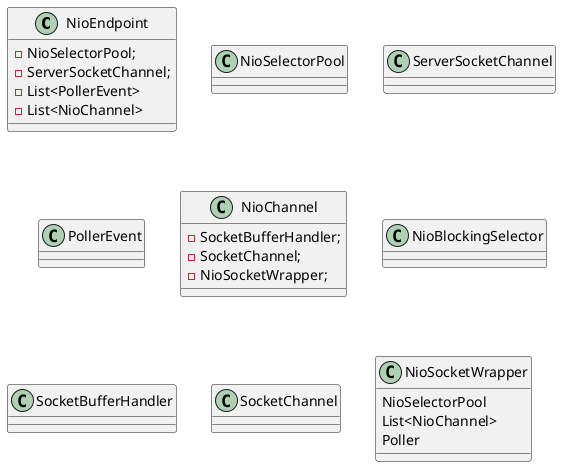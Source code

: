@startuml
'tomcateNio接入类图
class NioEndpoint {
    - NioSelectorPool;
    - ServerSocketChannel;
    - List<PollerEvent>
    - List<NioChannel>
}
class NioSelectorPool {
}
class ServerSocketChannel {
}
class PollerEvent {
}
class NioChannel{
    - SocketBufferHandler;
    - SocketChannel;
    - NioSocketWrapper;
}
class NioBlockingSelector{

}

class SocketBufferHandler{

}
class SocketChannel{

}
class NioSocketWrapper{
NioSelectorPool
List<NioChannel>
Poller
}
@enduml

